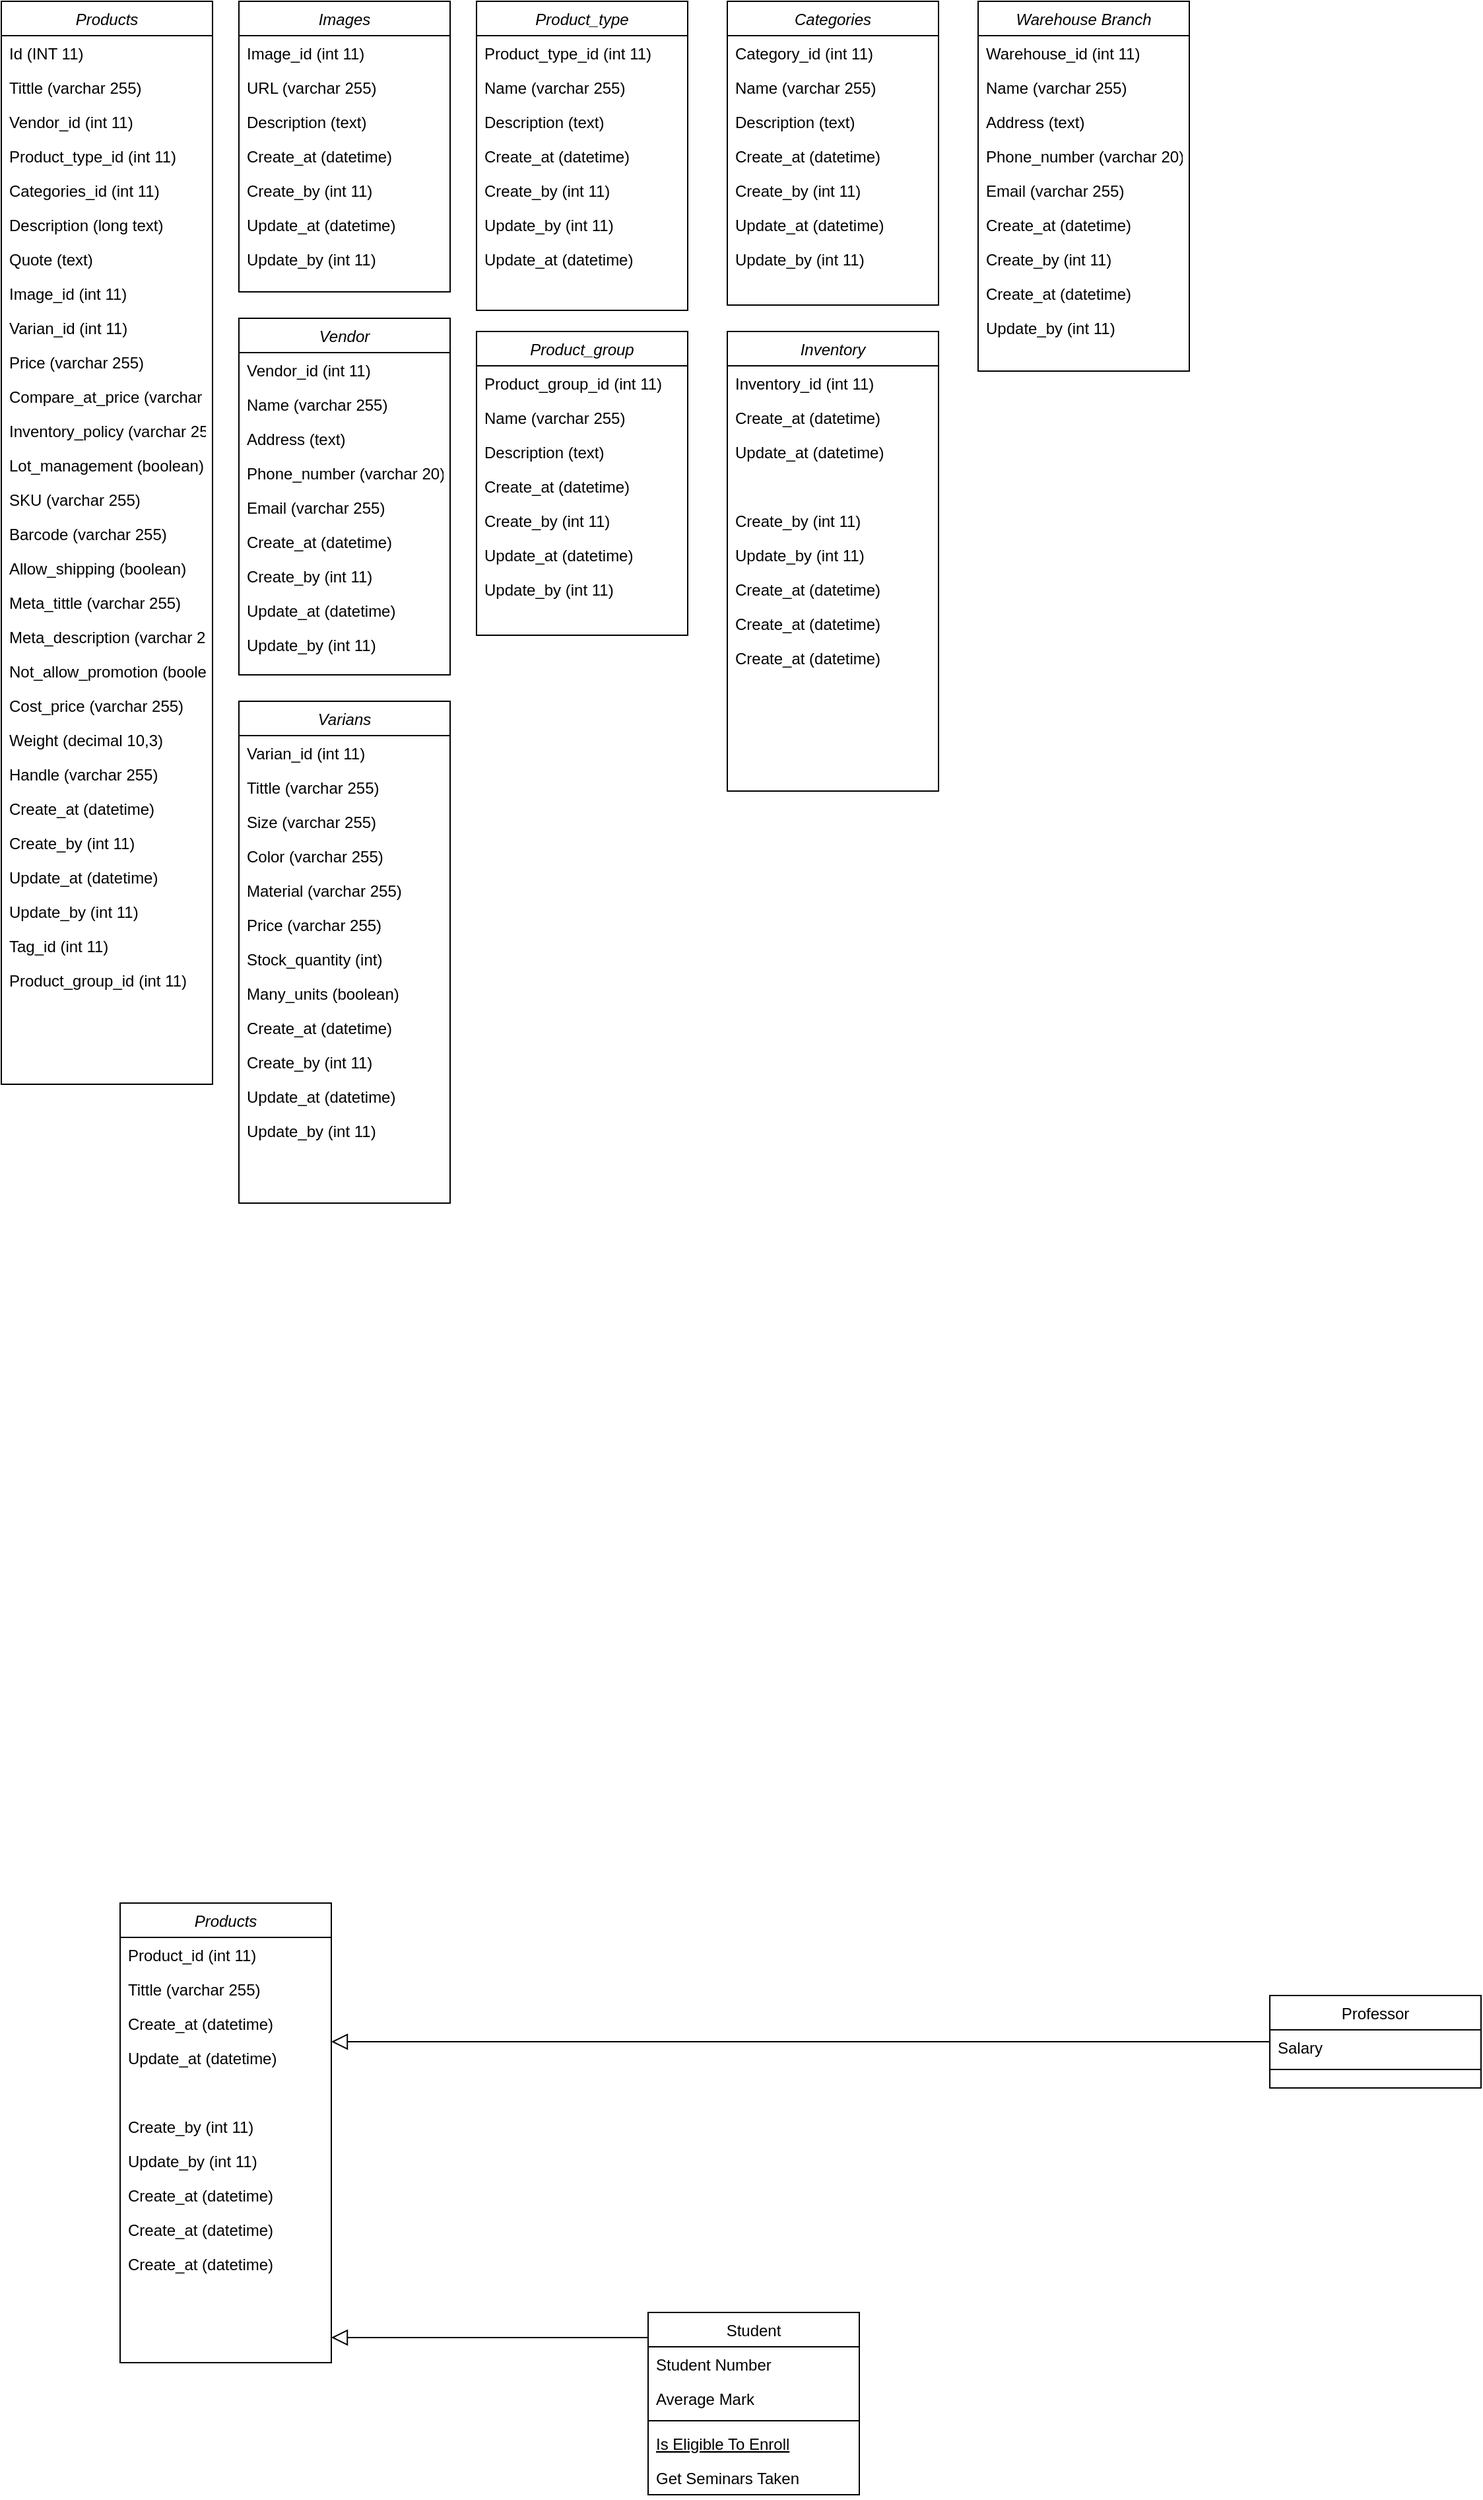 <mxfile version="24.8.3">
  <diagram id="C5RBs43oDa-KdzZeNtuy" name="Page-1">
    <mxGraphModel dx="2137" dy="2111" grid="1" gridSize="10" guides="1" tooltips="1" connect="1" arrows="1" fold="1" page="1" pageScale="1" pageWidth="827" pageHeight="1169" math="0" shadow="0">
      <root>
        <mxCell id="WIyWlLk6GJQsqaUBKTNV-0" />
        <mxCell id="WIyWlLk6GJQsqaUBKTNV-1" parent="WIyWlLk6GJQsqaUBKTNV-0" />
        <mxCell id="zkfFHV4jXpPFQw0GAbJ--0" value="Products" style="swimlane;fontStyle=2;align=center;verticalAlign=top;childLayout=stackLayout;horizontal=1;startSize=26;horizontalStack=0;resizeParent=1;resizeLast=0;collapsible=1;marginBottom=0;rounded=0;shadow=0;strokeWidth=1;" parent="WIyWlLk6GJQsqaUBKTNV-1" vertex="1">
          <mxGeometry x="100" y="800" width="160" height="348" as="geometry">
            <mxRectangle x="230" y="140" width="160" height="26" as="alternateBounds" />
          </mxGeometry>
        </mxCell>
        <mxCell id="zkfFHV4jXpPFQw0GAbJ--1" value="Product_id (int 11)" style="text;align=left;verticalAlign=top;spacingLeft=4;spacingRight=4;overflow=hidden;rotatable=0;points=[[0,0.5],[1,0.5]];portConstraint=eastwest;" parent="zkfFHV4jXpPFQw0GAbJ--0" vertex="1">
          <mxGeometry y="26" width="160" height="26" as="geometry" />
        </mxCell>
        <mxCell id="zkfFHV4jXpPFQw0GAbJ--2" value="Tittle (varchar 255)" style="text;align=left;verticalAlign=top;spacingLeft=4;spacingRight=4;overflow=hidden;rotatable=0;points=[[0,0.5],[1,0.5]];portConstraint=eastwest;rounded=0;shadow=0;html=0;" parent="zkfFHV4jXpPFQw0GAbJ--0" vertex="1">
          <mxGeometry y="52" width="160" height="26" as="geometry" />
        </mxCell>
        <mxCell id="zkfFHV4jXpPFQw0GAbJ--3" value="Create_at (datetime)&#xa;" style="text;align=left;verticalAlign=top;spacingLeft=4;spacingRight=4;overflow=hidden;rotatable=0;points=[[0,0.5],[1,0.5]];portConstraint=eastwest;rounded=0;shadow=0;html=0;" parent="zkfFHV4jXpPFQw0GAbJ--0" vertex="1">
          <mxGeometry y="78" width="160" height="26" as="geometry" />
        </mxCell>
        <mxCell id="e75IoHmZityFOhcCKee3-0" value="Update_at (datetime)&#xa;" style="text;align=left;verticalAlign=top;spacingLeft=4;spacingRight=4;overflow=hidden;rotatable=0;points=[[0,0.5],[1,0.5]];portConstraint=eastwest;rounded=0;shadow=0;html=0;" vertex="1" parent="zkfFHV4jXpPFQw0GAbJ--0">
          <mxGeometry y="104" width="160" height="26" as="geometry" />
        </mxCell>
        <mxCell id="e75IoHmZityFOhcCKee3-7" value="&#xa;" style="text;align=left;verticalAlign=top;spacingLeft=4;spacingRight=4;overflow=hidden;rotatable=0;points=[[0,0.5],[1,0.5]];portConstraint=eastwest;rounded=0;shadow=0;html=0;" vertex="1" parent="zkfFHV4jXpPFQw0GAbJ--0">
          <mxGeometry y="130" width="160" height="26" as="geometry" />
        </mxCell>
        <mxCell id="zkfFHV4jXpPFQw0GAbJ--5" value="Create_by (int 11)" style="text;align=left;verticalAlign=top;spacingLeft=4;spacingRight=4;overflow=hidden;rotatable=0;points=[[0,0.5],[1,0.5]];portConstraint=eastwest;" parent="zkfFHV4jXpPFQw0GAbJ--0" vertex="1">
          <mxGeometry y="156" width="160" height="26" as="geometry" />
        </mxCell>
        <mxCell id="e75IoHmZityFOhcCKee3-2" value="Update_by (int 11)" style="text;align=left;verticalAlign=top;spacingLeft=4;spacingRight=4;overflow=hidden;rotatable=0;points=[[0,0.5],[1,0.5]];portConstraint=eastwest;rounded=0;shadow=0;html=0;" vertex="1" parent="zkfFHV4jXpPFQw0GAbJ--0">
          <mxGeometry y="182" width="160" height="26" as="geometry" />
        </mxCell>
        <mxCell id="e75IoHmZityFOhcCKee3-8" value="Create_at (datetime)&#xa;" style="text;align=left;verticalAlign=top;spacingLeft=4;spacingRight=4;overflow=hidden;rotatable=0;points=[[0,0.5],[1,0.5]];portConstraint=eastwest;rounded=0;shadow=0;html=0;" vertex="1" parent="zkfFHV4jXpPFQw0GAbJ--0">
          <mxGeometry y="208" width="160" height="26" as="geometry" />
        </mxCell>
        <mxCell id="e75IoHmZityFOhcCKee3-9" value="Create_at (datetime)&#xa;" style="text;align=left;verticalAlign=top;spacingLeft=4;spacingRight=4;overflow=hidden;rotatable=0;points=[[0,0.5],[1,0.5]];portConstraint=eastwest;rounded=0;shadow=0;html=0;" vertex="1" parent="zkfFHV4jXpPFQw0GAbJ--0">
          <mxGeometry y="234" width="160" height="26" as="geometry" />
        </mxCell>
        <mxCell id="e75IoHmZityFOhcCKee3-10" value="Create_at (datetime)&#xa;" style="text;align=left;verticalAlign=top;spacingLeft=4;spacingRight=4;overflow=hidden;rotatable=0;points=[[0,0.5],[1,0.5]];portConstraint=eastwest;rounded=0;shadow=0;html=0;" vertex="1" parent="zkfFHV4jXpPFQw0GAbJ--0">
          <mxGeometry y="260" width="160" height="26" as="geometry" />
        </mxCell>
        <mxCell id="zkfFHV4jXpPFQw0GAbJ--6" value="Student" style="swimlane;fontStyle=0;align=center;verticalAlign=top;childLayout=stackLayout;horizontal=1;startSize=26;horizontalStack=0;resizeParent=1;resizeLast=0;collapsible=1;marginBottom=0;rounded=0;shadow=0;strokeWidth=1;" parent="WIyWlLk6GJQsqaUBKTNV-1" vertex="1">
          <mxGeometry x="500" y="1110" width="160" height="138" as="geometry">
            <mxRectangle x="130" y="380" width="160" height="26" as="alternateBounds" />
          </mxGeometry>
        </mxCell>
        <mxCell id="zkfFHV4jXpPFQw0GAbJ--7" value="Student Number" style="text;align=left;verticalAlign=top;spacingLeft=4;spacingRight=4;overflow=hidden;rotatable=0;points=[[0,0.5],[1,0.5]];portConstraint=eastwest;" parent="zkfFHV4jXpPFQw0GAbJ--6" vertex="1">
          <mxGeometry y="26" width="160" height="26" as="geometry" />
        </mxCell>
        <mxCell id="zkfFHV4jXpPFQw0GAbJ--8" value="Average Mark" style="text;align=left;verticalAlign=top;spacingLeft=4;spacingRight=4;overflow=hidden;rotatable=0;points=[[0,0.5],[1,0.5]];portConstraint=eastwest;rounded=0;shadow=0;html=0;" parent="zkfFHV4jXpPFQw0GAbJ--6" vertex="1">
          <mxGeometry y="52" width="160" height="26" as="geometry" />
        </mxCell>
        <mxCell id="zkfFHV4jXpPFQw0GAbJ--9" value="" style="line;html=1;strokeWidth=1;align=left;verticalAlign=middle;spacingTop=-1;spacingLeft=3;spacingRight=3;rotatable=0;labelPosition=right;points=[];portConstraint=eastwest;" parent="zkfFHV4jXpPFQw0GAbJ--6" vertex="1">
          <mxGeometry y="78" width="160" height="8" as="geometry" />
        </mxCell>
        <mxCell id="zkfFHV4jXpPFQw0GAbJ--10" value="Is Eligible To Enroll" style="text;align=left;verticalAlign=top;spacingLeft=4;spacingRight=4;overflow=hidden;rotatable=0;points=[[0,0.5],[1,0.5]];portConstraint=eastwest;fontStyle=4" parent="zkfFHV4jXpPFQw0GAbJ--6" vertex="1">
          <mxGeometry y="86" width="160" height="26" as="geometry" />
        </mxCell>
        <mxCell id="zkfFHV4jXpPFQw0GAbJ--11" value="Get Seminars Taken" style="text;align=left;verticalAlign=top;spacingLeft=4;spacingRight=4;overflow=hidden;rotatable=0;points=[[0,0.5],[1,0.5]];portConstraint=eastwest;" parent="zkfFHV4jXpPFQw0GAbJ--6" vertex="1">
          <mxGeometry y="112" width="160" height="26" as="geometry" />
        </mxCell>
        <mxCell id="zkfFHV4jXpPFQw0GAbJ--12" value="" style="endArrow=block;endSize=10;endFill=0;shadow=0;strokeWidth=1;rounded=0;curved=0;edgeStyle=elbowEdgeStyle;elbow=vertical;" parent="WIyWlLk6GJQsqaUBKTNV-1" source="zkfFHV4jXpPFQw0GAbJ--6" target="zkfFHV4jXpPFQw0GAbJ--0" edge="1">
          <mxGeometry width="160" relative="1" as="geometry">
            <mxPoint x="90" y="703" as="sourcePoint" />
            <mxPoint x="90" y="703" as="targetPoint" />
          </mxGeometry>
        </mxCell>
        <mxCell id="zkfFHV4jXpPFQw0GAbJ--13" value="Professor" style="swimlane;fontStyle=0;align=center;verticalAlign=top;childLayout=stackLayout;horizontal=1;startSize=26;horizontalStack=0;resizeParent=1;resizeLast=0;collapsible=1;marginBottom=0;rounded=0;shadow=0;strokeWidth=1;" parent="WIyWlLk6GJQsqaUBKTNV-1" vertex="1">
          <mxGeometry x="971" y="870" width="160" height="70" as="geometry">
            <mxRectangle x="340" y="380" width="170" height="26" as="alternateBounds" />
          </mxGeometry>
        </mxCell>
        <mxCell id="zkfFHV4jXpPFQw0GAbJ--14" value="Salary" style="text;align=left;verticalAlign=top;spacingLeft=4;spacingRight=4;overflow=hidden;rotatable=0;points=[[0,0.5],[1,0.5]];portConstraint=eastwest;" parent="zkfFHV4jXpPFQw0GAbJ--13" vertex="1">
          <mxGeometry y="26" width="160" height="26" as="geometry" />
        </mxCell>
        <mxCell id="zkfFHV4jXpPFQw0GAbJ--15" value="" style="line;html=1;strokeWidth=1;align=left;verticalAlign=middle;spacingTop=-1;spacingLeft=3;spacingRight=3;rotatable=0;labelPosition=right;points=[];portConstraint=eastwest;" parent="zkfFHV4jXpPFQw0GAbJ--13" vertex="1">
          <mxGeometry y="52" width="160" height="8" as="geometry" />
        </mxCell>
        <mxCell id="zkfFHV4jXpPFQw0GAbJ--16" value="" style="endArrow=block;endSize=10;endFill=0;shadow=0;strokeWidth=1;rounded=0;curved=0;edgeStyle=elbowEdgeStyle;elbow=vertical;" parent="WIyWlLk6GJQsqaUBKTNV-1" source="zkfFHV4jXpPFQw0GAbJ--13" target="zkfFHV4jXpPFQw0GAbJ--0" edge="1">
          <mxGeometry width="160" relative="1" as="geometry">
            <mxPoint x="100" y="873" as="sourcePoint" />
            <mxPoint x="200" y="771" as="targetPoint" />
          </mxGeometry>
        </mxCell>
        <mxCell id="e75IoHmZityFOhcCKee3-11" value="Vendor" style="swimlane;fontStyle=2;align=center;verticalAlign=top;childLayout=stackLayout;horizontal=1;startSize=26;horizontalStack=0;resizeParent=1;resizeLast=0;collapsible=1;marginBottom=0;rounded=0;shadow=0;strokeWidth=1;" vertex="1" parent="WIyWlLk6GJQsqaUBKTNV-1">
          <mxGeometry x="190" y="-400" width="160" height="270" as="geometry">
            <mxRectangle x="230" y="140" width="160" height="26" as="alternateBounds" />
          </mxGeometry>
        </mxCell>
        <mxCell id="e75IoHmZityFOhcCKee3-12" value="Vendor_id (int 11)" style="text;align=left;verticalAlign=top;spacingLeft=4;spacingRight=4;overflow=hidden;rotatable=0;points=[[0,0.5],[1,0.5]];portConstraint=eastwest;" vertex="1" parent="e75IoHmZityFOhcCKee3-11">
          <mxGeometry y="26" width="160" height="26" as="geometry" />
        </mxCell>
        <mxCell id="e75IoHmZityFOhcCKee3-13" value="Name (varchar 255)" style="text;align=left;verticalAlign=top;spacingLeft=4;spacingRight=4;overflow=hidden;rotatable=0;points=[[0,0.5],[1,0.5]];portConstraint=eastwest;rounded=0;shadow=0;html=0;" vertex="1" parent="e75IoHmZityFOhcCKee3-11">
          <mxGeometry y="52" width="160" height="26" as="geometry" />
        </mxCell>
        <mxCell id="e75IoHmZityFOhcCKee3-14" value="Address (text)" style="text;align=left;verticalAlign=top;spacingLeft=4;spacingRight=4;overflow=hidden;rotatable=0;points=[[0,0.5],[1,0.5]];portConstraint=eastwest;rounded=0;shadow=0;html=0;" vertex="1" parent="e75IoHmZityFOhcCKee3-11">
          <mxGeometry y="78" width="160" height="26" as="geometry" />
        </mxCell>
        <mxCell id="e75IoHmZityFOhcCKee3-15" value="Phone_number (varchar 20)&#xa;" style="text;align=left;verticalAlign=top;spacingLeft=4;spacingRight=4;overflow=hidden;rotatable=0;points=[[0,0.5],[1,0.5]];portConstraint=eastwest;rounded=0;shadow=0;html=0;" vertex="1" parent="e75IoHmZityFOhcCKee3-11">
          <mxGeometry y="104" width="160" height="26" as="geometry" />
        </mxCell>
        <mxCell id="e75IoHmZityFOhcCKee3-16" value="Email (varchar 255)" style="text;align=left;verticalAlign=top;spacingLeft=4;spacingRight=4;overflow=hidden;rotatable=0;points=[[0,0.5],[1,0.5]];portConstraint=eastwest;rounded=0;shadow=0;html=0;" vertex="1" parent="e75IoHmZityFOhcCKee3-11">
          <mxGeometry y="130" width="160" height="26" as="geometry" />
        </mxCell>
        <mxCell id="e75IoHmZityFOhcCKee3-19" value="Create_at (datetime)&#xa;" style="text;align=left;verticalAlign=top;spacingLeft=4;spacingRight=4;overflow=hidden;rotatable=0;points=[[0,0.5],[1,0.5]];portConstraint=eastwest;rounded=0;shadow=0;html=0;" vertex="1" parent="e75IoHmZityFOhcCKee3-11">
          <mxGeometry y="156" width="160" height="26" as="geometry" />
        </mxCell>
        <mxCell id="e75IoHmZityFOhcCKee3-17" value="Create_by (int 11)" style="text;align=left;verticalAlign=top;spacingLeft=4;spacingRight=4;overflow=hidden;rotatable=0;points=[[0,0.5],[1,0.5]];portConstraint=eastwest;" vertex="1" parent="e75IoHmZityFOhcCKee3-11">
          <mxGeometry y="182" width="160" height="26" as="geometry" />
        </mxCell>
        <mxCell id="e75IoHmZityFOhcCKee3-20" value="Update_at (datetime)&#xa;" style="text;align=left;verticalAlign=top;spacingLeft=4;spacingRight=4;overflow=hidden;rotatable=0;points=[[0,0.5],[1,0.5]];portConstraint=eastwest;rounded=0;shadow=0;html=0;" vertex="1" parent="e75IoHmZityFOhcCKee3-11">
          <mxGeometry y="208" width="160" height="26" as="geometry" />
        </mxCell>
        <mxCell id="e75IoHmZityFOhcCKee3-121" value="Update_by (int 11)" style="text;align=left;verticalAlign=top;spacingLeft=4;spacingRight=4;overflow=hidden;rotatable=0;points=[[0,0.5],[1,0.5]];portConstraint=eastwest;rounded=0;shadow=0;html=0;" vertex="1" parent="e75IoHmZityFOhcCKee3-11">
          <mxGeometry y="234" width="160" height="26" as="geometry" />
        </mxCell>
        <mxCell id="e75IoHmZityFOhcCKee3-22" value="Product_type" style="swimlane;fontStyle=2;align=center;verticalAlign=top;childLayout=stackLayout;horizontal=1;startSize=26;horizontalStack=0;resizeParent=1;resizeLast=0;collapsible=1;marginBottom=0;rounded=0;shadow=0;strokeWidth=1;" vertex="1" parent="WIyWlLk6GJQsqaUBKTNV-1">
          <mxGeometry x="370" y="-640" width="160" height="234" as="geometry">
            <mxRectangle x="230" y="140" width="160" height="26" as="alternateBounds" />
          </mxGeometry>
        </mxCell>
        <mxCell id="e75IoHmZityFOhcCKee3-23" value="Product_type_id (int 11)" style="text;align=left;verticalAlign=top;spacingLeft=4;spacingRight=4;overflow=hidden;rotatable=0;points=[[0,0.5],[1,0.5]];portConstraint=eastwest;" vertex="1" parent="e75IoHmZityFOhcCKee3-22">
          <mxGeometry y="26" width="160" height="26" as="geometry" />
        </mxCell>
        <mxCell id="e75IoHmZityFOhcCKee3-24" value="Name (varchar 255)" style="text;align=left;verticalAlign=top;spacingLeft=4;spacingRight=4;overflow=hidden;rotatable=0;points=[[0,0.5],[1,0.5]];portConstraint=eastwest;rounded=0;shadow=0;html=0;" vertex="1" parent="e75IoHmZityFOhcCKee3-22">
          <mxGeometry y="52" width="160" height="26" as="geometry" />
        </mxCell>
        <mxCell id="e75IoHmZityFOhcCKee3-25" value="Description (text)&#xa;" style="text;align=left;verticalAlign=top;spacingLeft=4;spacingRight=4;overflow=hidden;rotatable=0;points=[[0,0.5],[1,0.5]];portConstraint=eastwest;rounded=0;shadow=0;html=0;" vertex="1" parent="e75IoHmZityFOhcCKee3-22">
          <mxGeometry y="78" width="160" height="26" as="geometry" />
        </mxCell>
        <mxCell id="e75IoHmZityFOhcCKee3-122" value="Create_at (datetime)&#xa;" style="text;align=left;verticalAlign=top;spacingLeft=4;spacingRight=4;overflow=hidden;rotatable=0;points=[[0,0.5],[1,0.5]];portConstraint=eastwest;rounded=0;shadow=0;html=0;" vertex="1" parent="e75IoHmZityFOhcCKee3-22">
          <mxGeometry y="104" width="160" height="26" as="geometry" />
        </mxCell>
        <mxCell id="e75IoHmZityFOhcCKee3-123" value="Create_by (int 11)" style="text;align=left;verticalAlign=top;spacingLeft=4;spacingRight=4;overflow=hidden;rotatable=0;points=[[0,0.5],[1,0.5]];portConstraint=eastwest;" vertex="1" parent="e75IoHmZityFOhcCKee3-22">
          <mxGeometry y="130" width="160" height="26" as="geometry" />
        </mxCell>
        <mxCell id="e75IoHmZityFOhcCKee3-125" value="Update_by (int 11)" style="text;align=left;verticalAlign=top;spacingLeft=4;spacingRight=4;overflow=hidden;rotatable=0;points=[[0,0.5],[1,0.5]];portConstraint=eastwest;rounded=0;shadow=0;html=0;" vertex="1" parent="e75IoHmZityFOhcCKee3-22">
          <mxGeometry y="156" width="160" height="26" as="geometry" />
        </mxCell>
        <mxCell id="e75IoHmZityFOhcCKee3-124" value="Update_at (datetime)&#xa;" style="text;align=left;verticalAlign=top;spacingLeft=4;spacingRight=4;overflow=hidden;rotatable=0;points=[[0,0.5],[1,0.5]];portConstraint=eastwest;rounded=0;shadow=0;html=0;" vertex="1" parent="e75IoHmZityFOhcCKee3-22">
          <mxGeometry y="182" width="160" height="26" as="geometry" />
        </mxCell>
        <mxCell id="e75IoHmZityFOhcCKee3-27" value="&#xa;" style="text;align=left;verticalAlign=top;spacingLeft=4;spacingRight=4;overflow=hidden;rotatable=0;points=[[0,0.5],[1,0.5]];portConstraint=eastwest;rounded=0;shadow=0;html=0;" vertex="1" parent="e75IoHmZityFOhcCKee3-22">
          <mxGeometry y="208" width="160" height="26" as="geometry" />
        </mxCell>
        <mxCell id="e75IoHmZityFOhcCKee3-33" value="Categories" style="swimlane;fontStyle=2;align=center;verticalAlign=top;childLayout=stackLayout;horizontal=1;startSize=26;horizontalStack=0;resizeParent=1;resizeLast=0;collapsible=1;marginBottom=0;rounded=0;shadow=0;strokeWidth=1;" vertex="1" parent="WIyWlLk6GJQsqaUBKTNV-1">
          <mxGeometry x="560" y="-640" width="160" height="230" as="geometry">
            <mxRectangle x="230" y="140" width="160" height="26" as="alternateBounds" />
          </mxGeometry>
        </mxCell>
        <mxCell id="e75IoHmZityFOhcCKee3-34" value="Category_id (int 11)" style="text;align=left;verticalAlign=top;spacingLeft=4;spacingRight=4;overflow=hidden;rotatable=0;points=[[0,0.5],[1,0.5]];portConstraint=eastwest;" vertex="1" parent="e75IoHmZityFOhcCKee3-33">
          <mxGeometry y="26" width="160" height="26" as="geometry" />
        </mxCell>
        <mxCell id="e75IoHmZityFOhcCKee3-35" value="Name (varchar 255)" style="text;align=left;verticalAlign=top;spacingLeft=4;spacingRight=4;overflow=hidden;rotatable=0;points=[[0,0.5],[1,0.5]];portConstraint=eastwest;rounded=0;shadow=0;html=0;" vertex="1" parent="e75IoHmZityFOhcCKee3-33">
          <mxGeometry y="52" width="160" height="26" as="geometry" />
        </mxCell>
        <mxCell id="e75IoHmZityFOhcCKee3-36" value="Description (text)" style="text;align=left;verticalAlign=top;spacingLeft=4;spacingRight=4;overflow=hidden;rotatable=0;points=[[0,0.5],[1,0.5]];portConstraint=eastwest;rounded=0;shadow=0;html=0;" vertex="1" parent="e75IoHmZityFOhcCKee3-33">
          <mxGeometry y="78" width="160" height="26" as="geometry" />
        </mxCell>
        <mxCell id="e75IoHmZityFOhcCKee3-126" value="Create_at (datetime)&#xa;" style="text;align=left;verticalAlign=top;spacingLeft=4;spacingRight=4;overflow=hidden;rotatable=0;points=[[0,0.5],[1,0.5]];portConstraint=eastwest;rounded=0;shadow=0;html=0;" vertex="1" parent="e75IoHmZityFOhcCKee3-33">
          <mxGeometry y="104" width="160" height="26" as="geometry" />
        </mxCell>
        <mxCell id="e75IoHmZityFOhcCKee3-127" value="Create_by (int 11)" style="text;align=left;verticalAlign=top;spacingLeft=4;spacingRight=4;overflow=hidden;rotatable=0;points=[[0,0.5],[1,0.5]];portConstraint=eastwest;" vertex="1" parent="e75IoHmZityFOhcCKee3-33">
          <mxGeometry y="130" width="160" height="26" as="geometry" />
        </mxCell>
        <mxCell id="e75IoHmZityFOhcCKee3-129" value="Update_at (datetime)&#xa;" style="text;align=left;verticalAlign=top;spacingLeft=4;spacingRight=4;overflow=hidden;rotatable=0;points=[[0,0.5],[1,0.5]];portConstraint=eastwest;rounded=0;shadow=0;html=0;" vertex="1" parent="e75IoHmZityFOhcCKee3-33">
          <mxGeometry y="156" width="160" height="26" as="geometry" />
        </mxCell>
        <mxCell id="e75IoHmZityFOhcCKee3-128" value="Update_by (int 11)" style="text;align=left;verticalAlign=top;spacingLeft=4;spacingRight=4;overflow=hidden;rotatable=0;points=[[0,0.5],[1,0.5]];portConstraint=eastwest;rounded=0;shadow=0;html=0;" vertex="1" parent="e75IoHmZityFOhcCKee3-33">
          <mxGeometry y="182" width="160" height="26" as="geometry" />
        </mxCell>
        <mxCell id="e75IoHmZityFOhcCKee3-45" value="Inventory" style="swimlane;fontStyle=2;align=center;verticalAlign=top;childLayout=stackLayout;horizontal=1;startSize=26;horizontalStack=0;resizeParent=1;resizeLast=0;collapsible=1;marginBottom=0;rounded=0;shadow=0;strokeWidth=1;" vertex="1" parent="WIyWlLk6GJQsqaUBKTNV-1">
          <mxGeometry x="560" y="-390" width="160" height="348" as="geometry">
            <mxRectangle x="230" y="140" width="160" height="26" as="alternateBounds" />
          </mxGeometry>
        </mxCell>
        <mxCell id="e75IoHmZityFOhcCKee3-46" value="Inventory_id (int 11)" style="text;align=left;verticalAlign=top;spacingLeft=4;spacingRight=4;overflow=hidden;rotatable=0;points=[[0,0.5],[1,0.5]];portConstraint=eastwest;" vertex="1" parent="e75IoHmZityFOhcCKee3-45">
          <mxGeometry y="26" width="160" height="26" as="geometry" />
        </mxCell>
        <mxCell id="e75IoHmZityFOhcCKee3-48" value="Create_at (datetime)&#xa;" style="text;align=left;verticalAlign=top;spacingLeft=4;spacingRight=4;overflow=hidden;rotatable=0;points=[[0,0.5],[1,0.5]];portConstraint=eastwest;rounded=0;shadow=0;html=0;" vertex="1" parent="e75IoHmZityFOhcCKee3-45">
          <mxGeometry y="52" width="160" height="26" as="geometry" />
        </mxCell>
        <mxCell id="e75IoHmZityFOhcCKee3-49" value="Update_at (datetime)&#xa;" style="text;align=left;verticalAlign=top;spacingLeft=4;spacingRight=4;overflow=hidden;rotatable=0;points=[[0,0.5],[1,0.5]];portConstraint=eastwest;rounded=0;shadow=0;html=0;" vertex="1" parent="e75IoHmZityFOhcCKee3-45">
          <mxGeometry y="78" width="160" height="26" as="geometry" />
        </mxCell>
        <mxCell id="e75IoHmZityFOhcCKee3-50" value="&#xa;" style="text;align=left;verticalAlign=top;spacingLeft=4;spacingRight=4;overflow=hidden;rotatable=0;points=[[0,0.5],[1,0.5]];portConstraint=eastwest;rounded=0;shadow=0;html=0;" vertex="1" parent="e75IoHmZityFOhcCKee3-45">
          <mxGeometry y="104" width="160" height="26" as="geometry" />
        </mxCell>
        <mxCell id="e75IoHmZityFOhcCKee3-51" value="Create_by (int 11)" style="text;align=left;verticalAlign=top;spacingLeft=4;spacingRight=4;overflow=hidden;rotatable=0;points=[[0,0.5],[1,0.5]];portConstraint=eastwest;" vertex="1" parent="e75IoHmZityFOhcCKee3-45">
          <mxGeometry y="130" width="160" height="26" as="geometry" />
        </mxCell>
        <mxCell id="e75IoHmZityFOhcCKee3-52" value="Update_by (int 11)" style="text;align=left;verticalAlign=top;spacingLeft=4;spacingRight=4;overflow=hidden;rotatable=0;points=[[0,0.5],[1,0.5]];portConstraint=eastwest;rounded=0;shadow=0;html=0;" vertex="1" parent="e75IoHmZityFOhcCKee3-45">
          <mxGeometry y="156" width="160" height="26" as="geometry" />
        </mxCell>
        <mxCell id="e75IoHmZityFOhcCKee3-53" value="Create_at (datetime)&#xa;" style="text;align=left;verticalAlign=top;spacingLeft=4;spacingRight=4;overflow=hidden;rotatable=0;points=[[0,0.5],[1,0.5]];portConstraint=eastwest;rounded=0;shadow=0;html=0;" vertex="1" parent="e75IoHmZityFOhcCKee3-45">
          <mxGeometry y="182" width="160" height="26" as="geometry" />
        </mxCell>
        <mxCell id="e75IoHmZityFOhcCKee3-54" value="Create_at (datetime)&#xa;" style="text;align=left;verticalAlign=top;spacingLeft=4;spacingRight=4;overflow=hidden;rotatable=0;points=[[0,0.5],[1,0.5]];portConstraint=eastwest;rounded=0;shadow=0;html=0;" vertex="1" parent="e75IoHmZityFOhcCKee3-45">
          <mxGeometry y="208" width="160" height="26" as="geometry" />
        </mxCell>
        <mxCell id="e75IoHmZityFOhcCKee3-55" value="Create_at (datetime)&#xa;" style="text;align=left;verticalAlign=top;spacingLeft=4;spacingRight=4;overflow=hidden;rotatable=0;points=[[0,0.5],[1,0.5]];portConstraint=eastwest;rounded=0;shadow=0;html=0;" vertex="1" parent="e75IoHmZityFOhcCKee3-45">
          <mxGeometry y="234" width="160" height="26" as="geometry" />
        </mxCell>
        <mxCell id="e75IoHmZityFOhcCKee3-56" value="Products" style="swimlane;fontStyle=2;align=center;verticalAlign=top;childLayout=stackLayout;horizontal=1;startSize=26;horizontalStack=0;resizeParent=1;resizeLast=0;collapsible=1;marginBottom=0;rounded=0;shadow=0;strokeWidth=1;" vertex="1" parent="WIyWlLk6GJQsqaUBKTNV-1">
          <mxGeometry x="10" y="-640" width="160" height="820" as="geometry">
            <mxRectangle x="230" y="140" width="160" height="26" as="alternateBounds" />
          </mxGeometry>
        </mxCell>
        <mxCell id="e75IoHmZityFOhcCKee3-57" value="Id (INT 11)" style="text;align=left;verticalAlign=top;spacingLeft=4;spacingRight=4;overflow=hidden;rotatable=0;points=[[0,0.5],[1,0.5]];portConstraint=eastwest;" vertex="1" parent="e75IoHmZityFOhcCKee3-56">
          <mxGeometry y="26" width="160" height="26" as="geometry" />
        </mxCell>
        <mxCell id="e75IoHmZityFOhcCKee3-58" value="Tittle (varchar 255)" style="text;align=left;verticalAlign=top;spacingLeft=4;spacingRight=4;overflow=hidden;rotatable=0;points=[[0,0.5],[1,0.5]];portConstraint=eastwest;rounded=0;shadow=0;html=0;" vertex="1" parent="e75IoHmZityFOhcCKee3-56">
          <mxGeometry y="52" width="160" height="26" as="geometry" />
        </mxCell>
        <mxCell id="e75IoHmZityFOhcCKee3-63" value="Vendor_id (int 11)" style="text;align=left;verticalAlign=top;spacingLeft=4;spacingRight=4;overflow=hidden;rotatable=0;points=[[0,0.5],[1,0.5]];portConstraint=eastwest;rounded=0;shadow=0;html=0;" vertex="1" parent="e75IoHmZityFOhcCKee3-56">
          <mxGeometry y="78" width="160" height="26" as="geometry" />
        </mxCell>
        <mxCell id="e75IoHmZityFOhcCKee3-64" value="Product_type_id (int 11)&#xa;" style="text;align=left;verticalAlign=top;spacingLeft=4;spacingRight=4;overflow=hidden;rotatable=0;points=[[0,0.5],[1,0.5]];portConstraint=eastwest;rounded=0;shadow=0;html=0;" vertex="1" parent="e75IoHmZityFOhcCKee3-56">
          <mxGeometry y="104" width="160" height="26" as="geometry" />
        </mxCell>
        <mxCell id="e75IoHmZityFOhcCKee3-65" value="Categories_id (int 11)&#xa;" style="text;align=left;verticalAlign=top;spacingLeft=4;spacingRight=4;overflow=hidden;rotatable=0;points=[[0,0.5],[1,0.5]];portConstraint=eastwest;rounded=0;shadow=0;html=0;" vertex="1" parent="e75IoHmZityFOhcCKee3-56">
          <mxGeometry y="130" width="160" height="26" as="geometry" />
        </mxCell>
        <mxCell id="e75IoHmZityFOhcCKee3-61" value="Description (long text)" style="text;align=left;verticalAlign=top;spacingLeft=4;spacingRight=4;overflow=hidden;rotatable=0;points=[[0,0.5],[1,0.5]];portConstraint=eastwest;rounded=0;shadow=0;html=0;" vertex="1" parent="e75IoHmZityFOhcCKee3-56">
          <mxGeometry y="156" width="160" height="26" as="geometry" />
        </mxCell>
        <mxCell id="e75IoHmZityFOhcCKee3-62" value="Quote (text) " style="text;align=left;verticalAlign=top;spacingLeft=4;spacingRight=4;overflow=hidden;rotatable=0;points=[[0,0.5],[1,0.5]];portConstraint=eastwest;" vertex="1" parent="e75IoHmZityFOhcCKee3-56">
          <mxGeometry y="182" width="160" height="26" as="geometry" />
        </mxCell>
        <mxCell id="e75IoHmZityFOhcCKee3-66" value="Image_id (int 11)&#xa;" style="text;align=left;verticalAlign=top;spacingLeft=4;spacingRight=4;overflow=hidden;rotatable=0;points=[[0,0.5],[1,0.5]];portConstraint=eastwest;rounded=0;shadow=0;html=0;" vertex="1" parent="e75IoHmZityFOhcCKee3-56">
          <mxGeometry y="208" width="160" height="26" as="geometry" />
        </mxCell>
        <mxCell id="e75IoHmZityFOhcCKee3-59" value="Varian_id (int 11)&#xa;" style="text;align=left;verticalAlign=top;spacingLeft=4;spacingRight=4;overflow=hidden;rotatable=0;points=[[0,0.5],[1,0.5]];portConstraint=eastwest;rounded=0;shadow=0;html=0;" vertex="1" parent="e75IoHmZityFOhcCKee3-56">
          <mxGeometry y="234" width="160" height="26" as="geometry" />
        </mxCell>
        <mxCell id="e75IoHmZityFOhcCKee3-60" value="Price (varchar 255)&#xa;" style="text;align=left;verticalAlign=top;spacingLeft=4;spacingRight=4;overflow=hidden;rotatable=0;points=[[0,0.5],[1,0.5]];portConstraint=eastwest;rounded=0;shadow=0;html=0;" vertex="1" parent="e75IoHmZityFOhcCKee3-56">
          <mxGeometry y="260" width="160" height="26" as="geometry" />
        </mxCell>
        <mxCell id="e75IoHmZityFOhcCKee3-79" value="Compare_at_price (varchar 255)" style="text;align=left;verticalAlign=top;spacingLeft=4;spacingRight=4;overflow=hidden;rotatable=0;points=[[0,0.5],[1,0.5]];portConstraint=eastwest;rounded=0;shadow=0;html=0;" vertex="1" parent="e75IoHmZityFOhcCKee3-56">
          <mxGeometry y="286" width="160" height="26" as="geometry" />
        </mxCell>
        <mxCell id="e75IoHmZityFOhcCKee3-78" value="Inventory_policy (varchar 255)" style="text;align=left;verticalAlign=top;spacingLeft=4;spacingRight=4;overflow=hidden;rotatable=0;points=[[0,0.5],[1,0.5]];portConstraint=eastwest;rounded=0;shadow=0;html=0;" vertex="1" parent="e75IoHmZityFOhcCKee3-56">
          <mxGeometry y="312" width="160" height="26" as="geometry" />
        </mxCell>
        <mxCell id="e75IoHmZityFOhcCKee3-80" value="Lot_management (boolean)&#xa;" style="text;align=left;verticalAlign=top;spacingLeft=4;spacingRight=4;overflow=hidden;rotatable=0;points=[[0,0.5],[1,0.5]];portConstraint=eastwest;rounded=0;shadow=0;html=0;" vertex="1" parent="e75IoHmZityFOhcCKee3-56">
          <mxGeometry y="338" width="160" height="26" as="geometry" />
        </mxCell>
        <mxCell id="e75IoHmZityFOhcCKee3-81" value="SKU (varchar 255)" style="text;align=left;verticalAlign=top;spacingLeft=4;spacingRight=4;overflow=hidden;rotatable=0;points=[[0,0.5],[1,0.5]];portConstraint=eastwest;rounded=0;shadow=0;html=0;" vertex="1" parent="e75IoHmZityFOhcCKee3-56">
          <mxGeometry y="364" width="160" height="26" as="geometry" />
        </mxCell>
        <mxCell id="e75IoHmZityFOhcCKee3-87" value="Barcode (varchar 255)" style="text;align=left;verticalAlign=top;spacingLeft=4;spacingRight=4;overflow=hidden;rotatable=0;points=[[0,0.5],[1,0.5]];portConstraint=eastwest;rounded=0;shadow=0;html=0;" vertex="1" parent="e75IoHmZityFOhcCKee3-56">
          <mxGeometry y="390" width="160" height="26" as="geometry" />
        </mxCell>
        <mxCell id="e75IoHmZityFOhcCKee3-86" value="Allow_shipping (boolean) &#xa;" style="text;align=left;verticalAlign=top;spacingLeft=4;spacingRight=4;overflow=hidden;rotatable=0;points=[[0,0.5],[1,0.5]];portConstraint=eastwest;rounded=0;shadow=0;html=0;" vertex="1" parent="e75IoHmZityFOhcCKee3-56">
          <mxGeometry y="416" width="160" height="26" as="geometry" />
        </mxCell>
        <mxCell id="e75IoHmZityFOhcCKee3-85" value="Meta_tittle (varchar 255)&#xa;" style="text;align=left;verticalAlign=top;spacingLeft=4;spacingRight=4;overflow=hidden;rotatable=0;points=[[0,0.5],[1,0.5]];portConstraint=eastwest;rounded=0;shadow=0;html=0;" vertex="1" parent="e75IoHmZityFOhcCKee3-56">
          <mxGeometry y="442" width="160" height="26" as="geometry" />
        </mxCell>
        <mxCell id="e75IoHmZityFOhcCKee3-83" value="Meta_description (varchar 255)" style="text;align=left;verticalAlign=top;spacingLeft=4;spacingRight=4;overflow=hidden;rotatable=0;points=[[0,0.5],[1,0.5]];portConstraint=eastwest;rounded=0;shadow=0;html=0;" vertex="1" parent="e75IoHmZityFOhcCKee3-56">
          <mxGeometry y="468" width="160" height="26" as="geometry" />
        </mxCell>
        <mxCell id="e75IoHmZityFOhcCKee3-82" value="Not_allow_promotion (boolean)" style="text;align=left;verticalAlign=top;spacingLeft=4;spacingRight=4;overflow=hidden;rotatable=0;points=[[0,0.5],[1,0.5]];portConstraint=eastwest;rounded=0;shadow=0;html=0;" vertex="1" parent="e75IoHmZityFOhcCKee3-56">
          <mxGeometry y="494" width="160" height="26" as="geometry" />
        </mxCell>
        <mxCell id="e75IoHmZityFOhcCKee3-84" value="Cost_price (varchar 255)&#xa;&#xa;" style="text;align=left;verticalAlign=top;spacingLeft=4;spacingRight=4;overflow=hidden;rotatable=0;points=[[0,0.5],[1,0.5]];portConstraint=eastwest;rounded=0;shadow=0;html=0;" vertex="1" parent="e75IoHmZityFOhcCKee3-56">
          <mxGeometry y="520" width="160" height="26" as="geometry" />
        </mxCell>
        <mxCell id="e75IoHmZityFOhcCKee3-145" value="Weight (decimal 10,3)&#xa;" style="text;align=left;verticalAlign=top;spacingLeft=4;spacingRight=4;overflow=hidden;rotatable=0;points=[[0,0.5],[1,0.5]];portConstraint=eastwest;rounded=0;shadow=0;html=0;" vertex="1" parent="e75IoHmZityFOhcCKee3-56">
          <mxGeometry y="546" width="160" height="26" as="geometry" />
        </mxCell>
        <mxCell id="e75IoHmZityFOhcCKee3-112" value="Handle (varchar 255)&#xa;" style="text;align=left;verticalAlign=top;spacingLeft=4;spacingRight=4;overflow=hidden;rotatable=0;points=[[0,0.5],[1,0.5]];portConstraint=eastwest;rounded=0;shadow=0;html=0;" vertex="1" parent="e75IoHmZityFOhcCKee3-56">
          <mxGeometry y="572" width="160" height="26" as="geometry" />
        </mxCell>
        <mxCell id="e75IoHmZityFOhcCKee3-111" value="Create_at (datetime)" style="text;align=left;verticalAlign=top;spacingLeft=4;spacingRight=4;overflow=hidden;rotatable=0;points=[[0,0.5],[1,0.5]];portConstraint=eastwest;rounded=0;shadow=0;html=0;" vertex="1" parent="e75IoHmZityFOhcCKee3-56">
          <mxGeometry y="598" width="160" height="26" as="geometry" />
        </mxCell>
        <mxCell id="e75IoHmZityFOhcCKee3-113" value="Create_by (int 11)" style="text;align=left;verticalAlign=top;spacingLeft=4;spacingRight=4;overflow=hidden;rotatable=0;points=[[0,0.5],[1,0.5]];portConstraint=eastwest;rounded=0;shadow=0;html=0;" vertex="1" parent="e75IoHmZityFOhcCKee3-56">
          <mxGeometry y="624" width="160" height="26" as="geometry" />
        </mxCell>
        <mxCell id="e75IoHmZityFOhcCKee3-116" value="Update_at (datetime)" style="text;align=left;verticalAlign=top;spacingLeft=4;spacingRight=4;overflow=hidden;rotatable=0;points=[[0,0.5],[1,0.5]];portConstraint=eastwest;rounded=0;shadow=0;html=0;" vertex="1" parent="e75IoHmZityFOhcCKee3-56">
          <mxGeometry y="650" width="160" height="26" as="geometry" />
        </mxCell>
        <mxCell id="e75IoHmZityFOhcCKee3-115" value="Update_by (int 11)" style="text;align=left;verticalAlign=top;spacingLeft=4;spacingRight=4;overflow=hidden;rotatable=0;points=[[0,0.5],[1,0.5]];portConstraint=eastwest;rounded=0;shadow=0;html=0;" vertex="1" parent="e75IoHmZityFOhcCKee3-56">
          <mxGeometry y="676" width="160" height="26" as="geometry" />
        </mxCell>
        <mxCell id="e75IoHmZityFOhcCKee3-117" value="Tag_id (int 11)" style="text;align=left;verticalAlign=top;spacingLeft=4;spacingRight=4;overflow=hidden;rotatable=0;points=[[0,0.5],[1,0.5]];portConstraint=eastwest;rounded=0;shadow=0;html=0;" vertex="1" parent="e75IoHmZityFOhcCKee3-56">
          <mxGeometry y="702" width="160" height="26" as="geometry" />
        </mxCell>
        <mxCell id="e75IoHmZityFOhcCKee3-118" value="Product_group_id (int 11)" style="text;align=left;verticalAlign=top;spacingLeft=4;spacingRight=4;overflow=hidden;rotatable=0;points=[[0,0.5],[1,0.5]];portConstraint=eastwest;rounded=0;shadow=0;html=0;" vertex="1" parent="e75IoHmZityFOhcCKee3-56">
          <mxGeometry y="728" width="160" height="26" as="geometry" />
        </mxCell>
        <mxCell id="e75IoHmZityFOhcCKee3-67" value="Warehouse Branch" style="swimlane;fontStyle=2;align=center;verticalAlign=top;childLayout=stackLayout;horizontal=1;startSize=26;horizontalStack=0;resizeParent=1;resizeLast=0;collapsible=1;marginBottom=0;rounded=0;shadow=0;strokeWidth=1;" vertex="1" parent="WIyWlLk6GJQsqaUBKTNV-1">
          <mxGeometry x="750" y="-640" width="160" height="280" as="geometry">
            <mxRectangle x="230" y="140" width="160" height="26" as="alternateBounds" />
          </mxGeometry>
        </mxCell>
        <mxCell id="e75IoHmZityFOhcCKee3-68" value="Warehouse_id (int 11)" style="text;align=left;verticalAlign=top;spacingLeft=4;spacingRight=4;overflow=hidden;rotatable=0;points=[[0,0.5],[1,0.5]];portConstraint=eastwest;" vertex="1" parent="e75IoHmZityFOhcCKee3-67">
          <mxGeometry y="26" width="160" height="26" as="geometry" />
        </mxCell>
        <mxCell id="e75IoHmZityFOhcCKee3-69" value="Name (varchar 255)" style="text;align=left;verticalAlign=top;spacingLeft=4;spacingRight=4;overflow=hidden;rotatable=0;points=[[0,0.5],[1,0.5]];portConstraint=eastwest;rounded=0;shadow=0;html=0;" vertex="1" parent="e75IoHmZityFOhcCKee3-67">
          <mxGeometry y="52" width="160" height="26" as="geometry" />
        </mxCell>
        <mxCell id="e75IoHmZityFOhcCKee3-70" value="Address (text)" style="text;align=left;verticalAlign=top;spacingLeft=4;spacingRight=4;overflow=hidden;rotatable=0;points=[[0,0.5],[1,0.5]];portConstraint=eastwest;rounded=0;shadow=0;html=0;" vertex="1" parent="e75IoHmZityFOhcCKee3-67">
          <mxGeometry y="78" width="160" height="26" as="geometry" />
        </mxCell>
        <mxCell id="e75IoHmZityFOhcCKee3-71" value="Phone_number (varchar 20)" style="text;align=left;verticalAlign=top;spacingLeft=4;spacingRight=4;overflow=hidden;rotatable=0;points=[[0,0.5],[1,0.5]];portConstraint=eastwest;rounded=0;shadow=0;html=0;" vertex="1" parent="e75IoHmZityFOhcCKee3-67">
          <mxGeometry y="104" width="160" height="26" as="geometry" />
        </mxCell>
        <mxCell id="e75IoHmZityFOhcCKee3-72" value="Email (varchar 255)" style="text;align=left;verticalAlign=top;spacingLeft=4;spacingRight=4;overflow=hidden;rotatable=0;points=[[0,0.5],[1,0.5]];portConstraint=eastwest;rounded=0;shadow=0;html=0;" vertex="1" parent="e75IoHmZityFOhcCKee3-67">
          <mxGeometry y="130" width="160" height="26" as="geometry" />
        </mxCell>
        <mxCell id="e75IoHmZityFOhcCKee3-75" value="Create_at (datetime)&#xa;" style="text;align=left;verticalAlign=top;spacingLeft=4;spacingRight=4;overflow=hidden;rotatable=0;points=[[0,0.5],[1,0.5]];portConstraint=eastwest;rounded=0;shadow=0;html=0;" vertex="1" parent="e75IoHmZityFOhcCKee3-67">
          <mxGeometry y="156" width="160" height="26" as="geometry" />
        </mxCell>
        <mxCell id="e75IoHmZityFOhcCKee3-73" value="Create_by (int 11)" style="text;align=left;verticalAlign=top;spacingLeft=4;spacingRight=4;overflow=hidden;rotatable=0;points=[[0,0.5],[1,0.5]];portConstraint=eastwest;" vertex="1" parent="e75IoHmZityFOhcCKee3-67">
          <mxGeometry y="182" width="160" height="26" as="geometry" />
        </mxCell>
        <mxCell id="e75IoHmZityFOhcCKee3-76" value="Create_at (datetime)&#xa;" style="text;align=left;verticalAlign=top;spacingLeft=4;spacingRight=4;overflow=hidden;rotatable=0;points=[[0,0.5],[1,0.5]];portConstraint=eastwest;rounded=0;shadow=0;html=0;" vertex="1" parent="e75IoHmZityFOhcCKee3-67">
          <mxGeometry y="208" width="160" height="26" as="geometry" />
        </mxCell>
        <mxCell id="e75IoHmZityFOhcCKee3-74" value="Update_by (int 11)" style="text;align=left;verticalAlign=top;spacingLeft=4;spacingRight=4;overflow=hidden;rotatable=0;points=[[0,0.5],[1,0.5]];portConstraint=eastwest;rounded=0;shadow=0;html=0;" vertex="1" parent="e75IoHmZityFOhcCKee3-67">
          <mxGeometry y="234" width="160" height="26" as="geometry" />
        </mxCell>
        <mxCell id="e75IoHmZityFOhcCKee3-88" value="Product_group" style="swimlane;fontStyle=2;align=center;verticalAlign=top;childLayout=stackLayout;horizontal=1;startSize=26;horizontalStack=0;resizeParent=1;resizeLast=0;collapsible=1;marginBottom=0;rounded=0;shadow=0;strokeWidth=1;" vertex="1" parent="WIyWlLk6GJQsqaUBKTNV-1">
          <mxGeometry x="370" y="-390" width="160" height="230" as="geometry">
            <mxRectangle x="230" y="140" width="160" height="26" as="alternateBounds" />
          </mxGeometry>
        </mxCell>
        <mxCell id="e75IoHmZityFOhcCKee3-89" value="Product_group_id (int 11)" style="text;align=left;verticalAlign=top;spacingLeft=4;spacingRight=4;overflow=hidden;rotatable=0;points=[[0,0.5],[1,0.5]];portConstraint=eastwest;" vertex="1" parent="e75IoHmZityFOhcCKee3-88">
          <mxGeometry y="26" width="160" height="26" as="geometry" />
        </mxCell>
        <mxCell id="e75IoHmZityFOhcCKee3-90" value="Name (varchar 255)" style="text;align=left;verticalAlign=top;spacingLeft=4;spacingRight=4;overflow=hidden;rotatable=0;points=[[0,0.5],[1,0.5]];portConstraint=eastwest;rounded=0;shadow=0;html=0;" vertex="1" parent="e75IoHmZityFOhcCKee3-88">
          <mxGeometry y="52" width="160" height="26" as="geometry" />
        </mxCell>
        <mxCell id="e75IoHmZityFOhcCKee3-91" value="Description (text)&#xa;" style="text;align=left;verticalAlign=top;spacingLeft=4;spacingRight=4;overflow=hidden;rotatable=0;points=[[0,0.5],[1,0.5]];portConstraint=eastwest;rounded=0;shadow=0;html=0;" vertex="1" parent="e75IoHmZityFOhcCKee3-88">
          <mxGeometry y="78" width="160" height="26" as="geometry" />
        </mxCell>
        <mxCell id="e75IoHmZityFOhcCKee3-96" value="Create_at (datetime)&#xa;" style="text;align=left;verticalAlign=top;spacingLeft=4;spacingRight=4;overflow=hidden;rotatable=0;points=[[0,0.5],[1,0.5]];portConstraint=eastwest;rounded=0;shadow=0;html=0;" vertex="1" parent="e75IoHmZityFOhcCKee3-88">
          <mxGeometry y="104" width="160" height="26" as="geometry" />
        </mxCell>
        <mxCell id="e75IoHmZityFOhcCKee3-94" value="Create_by (int 11)" style="text;align=left;verticalAlign=top;spacingLeft=4;spacingRight=4;overflow=hidden;rotatable=0;points=[[0,0.5],[1,0.5]];portConstraint=eastwest;" vertex="1" parent="e75IoHmZityFOhcCKee3-88">
          <mxGeometry y="130" width="160" height="26" as="geometry" />
        </mxCell>
        <mxCell id="e75IoHmZityFOhcCKee3-92" value="Update_at (datetime)&#xa;" style="text;align=left;verticalAlign=top;spacingLeft=4;spacingRight=4;overflow=hidden;rotatable=0;points=[[0,0.5],[1,0.5]];portConstraint=eastwest;rounded=0;shadow=0;html=0;" vertex="1" parent="e75IoHmZityFOhcCKee3-88">
          <mxGeometry y="156" width="160" height="26" as="geometry" />
        </mxCell>
        <mxCell id="e75IoHmZityFOhcCKee3-95" value="Update_by (int 11)" style="text;align=left;verticalAlign=top;spacingLeft=4;spacingRight=4;overflow=hidden;rotatable=0;points=[[0,0.5],[1,0.5]];portConstraint=eastwest;rounded=0;shadow=0;html=0;" vertex="1" parent="e75IoHmZityFOhcCKee3-88">
          <mxGeometry y="182" width="160" height="26" as="geometry" />
        </mxCell>
        <mxCell id="e75IoHmZityFOhcCKee3-99" value="Images" style="swimlane;fontStyle=2;align=center;verticalAlign=top;childLayout=stackLayout;horizontal=1;startSize=26;horizontalStack=0;resizeParent=1;resizeLast=0;collapsible=1;marginBottom=0;rounded=0;shadow=0;strokeWidth=1;" vertex="1" parent="WIyWlLk6GJQsqaUBKTNV-1">
          <mxGeometry x="190" y="-640" width="160" height="220" as="geometry">
            <mxRectangle x="230" y="140" width="160" height="26" as="alternateBounds" />
          </mxGeometry>
        </mxCell>
        <mxCell id="e75IoHmZityFOhcCKee3-100" value="Image_id (int 11)" style="text;align=left;verticalAlign=top;spacingLeft=4;spacingRight=4;overflow=hidden;rotatable=0;points=[[0,0.5],[1,0.5]];portConstraint=eastwest;" vertex="1" parent="e75IoHmZityFOhcCKee3-99">
          <mxGeometry y="26" width="160" height="26" as="geometry" />
        </mxCell>
        <mxCell id="e75IoHmZityFOhcCKee3-101" value="URL (varchar 255)" style="text;align=left;verticalAlign=top;spacingLeft=4;spacingRight=4;overflow=hidden;rotatable=0;points=[[0,0.5],[1,0.5]];portConstraint=eastwest;rounded=0;shadow=0;html=0;" vertex="1" parent="e75IoHmZityFOhcCKee3-99">
          <mxGeometry y="52" width="160" height="26" as="geometry" />
        </mxCell>
        <mxCell id="e75IoHmZityFOhcCKee3-102" value="Description (text)&#xa;" style="text;align=left;verticalAlign=top;spacingLeft=4;spacingRight=4;overflow=hidden;rotatable=0;points=[[0,0.5],[1,0.5]];portConstraint=eastwest;rounded=0;shadow=0;html=0;" vertex="1" parent="e75IoHmZityFOhcCKee3-99">
          <mxGeometry y="78" width="160" height="26" as="geometry" />
        </mxCell>
        <mxCell id="e75IoHmZityFOhcCKee3-107" value="Create_at (datetime)&#xa;" style="text;align=left;verticalAlign=top;spacingLeft=4;spacingRight=4;overflow=hidden;rotatable=0;points=[[0,0.5],[1,0.5]];portConstraint=eastwest;rounded=0;shadow=0;html=0;" vertex="1" parent="e75IoHmZityFOhcCKee3-99">
          <mxGeometry y="104" width="160" height="26" as="geometry" />
        </mxCell>
        <mxCell id="e75IoHmZityFOhcCKee3-105" value="Create_by (int 11)" style="text;align=left;verticalAlign=top;spacingLeft=4;spacingRight=4;overflow=hidden;rotatable=0;points=[[0,0.5],[1,0.5]];portConstraint=eastwest;" vertex="1" parent="e75IoHmZityFOhcCKee3-99">
          <mxGeometry y="130" width="160" height="26" as="geometry" />
        </mxCell>
        <mxCell id="e75IoHmZityFOhcCKee3-103" value="Update_at (datetime)&#xa;" style="text;align=left;verticalAlign=top;spacingLeft=4;spacingRight=4;overflow=hidden;rotatable=0;points=[[0,0.5],[1,0.5]];portConstraint=eastwest;rounded=0;shadow=0;html=0;" vertex="1" parent="e75IoHmZityFOhcCKee3-99">
          <mxGeometry y="156" width="160" height="26" as="geometry" />
        </mxCell>
        <mxCell id="e75IoHmZityFOhcCKee3-106" value="Update_by (int 11)" style="text;align=left;verticalAlign=top;spacingLeft=4;spacingRight=4;overflow=hidden;rotatable=0;points=[[0,0.5],[1,0.5]];portConstraint=eastwest;rounded=0;shadow=0;html=0;" vertex="1" parent="e75IoHmZityFOhcCKee3-99">
          <mxGeometry y="182" width="160" height="26" as="geometry" />
        </mxCell>
        <mxCell id="e75IoHmZityFOhcCKee3-130" value="Varians" style="swimlane;fontStyle=2;align=center;verticalAlign=top;childLayout=stackLayout;horizontal=1;startSize=26;horizontalStack=0;resizeParent=1;resizeLast=0;collapsible=1;marginBottom=0;rounded=0;shadow=0;strokeWidth=1;" vertex="1" parent="WIyWlLk6GJQsqaUBKTNV-1">
          <mxGeometry x="190" y="-110" width="160" height="380" as="geometry">
            <mxRectangle x="230" y="140" width="160" height="26" as="alternateBounds" />
          </mxGeometry>
        </mxCell>
        <mxCell id="e75IoHmZityFOhcCKee3-131" value="Varian_id (int 11)" style="text;align=left;verticalAlign=top;spacingLeft=4;spacingRight=4;overflow=hidden;rotatable=0;points=[[0,0.5],[1,0.5]];portConstraint=eastwest;" vertex="1" parent="e75IoHmZityFOhcCKee3-130">
          <mxGeometry y="26" width="160" height="26" as="geometry" />
        </mxCell>
        <mxCell id="e75IoHmZityFOhcCKee3-132" value="Tittle (varchar 255)&#xa;" style="text;align=left;verticalAlign=top;spacingLeft=4;spacingRight=4;overflow=hidden;rotatable=0;points=[[0,0.5],[1,0.5]];portConstraint=eastwest;rounded=0;shadow=0;html=0;" vertex="1" parent="e75IoHmZityFOhcCKee3-130">
          <mxGeometry y="52" width="160" height="26" as="geometry" />
        </mxCell>
        <mxCell id="e75IoHmZityFOhcCKee3-133" value="Size (varchar 255)" style="text;align=left;verticalAlign=top;spacingLeft=4;spacingRight=4;overflow=hidden;rotatable=0;points=[[0,0.5],[1,0.5]];portConstraint=eastwest;rounded=0;shadow=0;html=0;" vertex="1" parent="e75IoHmZityFOhcCKee3-130">
          <mxGeometry y="78" width="160" height="26" as="geometry" />
        </mxCell>
        <mxCell id="e75IoHmZityFOhcCKee3-134" value="Color (varchar 255)" style="text;align=left;verticalAlign=top;spacingLeft=4;spacingRight=4;overflow=hidden;rotatable=0;points=[[0,0.5],[1,0.5]];portConstraint=eastwest;rounded=0;shadow=0;html=0;" vertex="1" parent="e75IoHmZityFOhcCKee3-130">
          <mxGeometry y="104" width="160" height="26" as="geometry" />
        </mxCell>
        <mxCell id="e75IoHmZityFOhcCKee3-135" value="Material (varchar 255)" style="text;align=left;verticalAlign=top;spacingLeft=4;spacingRight=4;overflow=hidden;rotatable=0;points=[[0,0.5],[1,0.5]];portConstraint=eastwest;" vertex="1" parent="e75IoHmZityFOhcCKee3-130">
          <mxGeometry y="130" width="160" height="26" as="geometry" />
        </mxCell>
        <mxCell id="e75IoHmZityFOhcCKee3-136" value="Price (varchar 255)" style="text;align=left;verticalAlign=top;spacingLeft=4;spacingRight=4;overflow=hidden;rotatable=0;points=[[0,0.5],[1,0.5]];portConstraint=eastwest;rounded=0;shadow=0;html=0;" vertex="1" parent="e75IoHmZityFOhcCKee3-130">
          <mxGeometry y="156" width="160" height="26" as="geometry" />
        </mxCell>
        <mxCell id="e75IoHmZityFOhcCKee3-144" value="Stock_quantity (int)" style="text;align=left;verticalAlign=top;spacingLeft=4;spacingRight=4;overflow=hidden;rotatable=0;points=[[0,0.5],[1,0.5]];portConstraint=eastwest;rounded=0;shadow=0;html=0;" vertex="1" parent="e75IoHmZityFOhcCKee3-130">
          <mxGeometry y="182" width="160" height="26" as="geometry" />
        </mxCell>
        <mxCell id="e75IoHmZityFOhcCKee3-147" value="Many_units (boolean)&#xa;" style="text;align=left;verticalAlign=top;spacingLeft=4;spacingRight=4;overflow=hidden;rotatable=0;points=[[0,0.5],[1,0.5]];portConstraint=eastwest;rounded=0;shadow=0;html=0;" vertex="1" parent="e75IoHmZityFOhcCKee3-130">
          <mxGeometry y="208" width="160" height="26" as="geometry" />
        </mxCell>
        <mxCell id="e75IoHmZityFOhcCKee3-140" value="Create_at (datetime)&#xa;" style="text;align=left;verticalAlign=top;spacingLeft=4;spacingRight=4;overflow=hidden;rotatable=0;points=[[0,0.5],[1,0.5]];portConstraint=eastwest;rounded=0;shadow=0;html=0;" vertex="1" parent="e75IoHmZityFOhcCKee3-130">
          <mxGeometry y="234" width="160" height="26" as="geometry" />
        </mxCell>
        <mxCell id="e75IoHmZityFOhcCKee3-141" value="Create_by (int 11)" style="text;align=left;verticalAlign=top;spacingLeft=4;spacingRight=4;overflow=hidden;rotatable=0;points=[[0,0.5],[1,0.5]];portConstraint=eastwest;" vertex="1" parent="e75IoHmZityFOhcCKee3-130">
          <mxGeometry y="260" width="160" height="26" as="geometry" />
        </mxCell>
        <mxCell id="e75IoHmZityFOhcCKee3-142" value="Update_at (datetime)&#xa;" style="text;align=left;verticalAlign=top;spacingLeft=4;spacingRight=4;overflow=hidden;rotatable=0;points=[[0,0.5],[1,0.5]];portConstraint=eastwest;rounded=0;shadow=0;html=0;" vertex="1" parent="e75IoHmZityFOhcCKee3-130">
          <mxGeometry y="286" width="160" height="26" as="geometry" />
        </mxCell>
        <mxCell id="e75IoHmZityFOhcCKee3-143" value="Update_by (int 11)" style="text;align=left;verticalAlign=top;spacingLeft=4;spacingRight=4;overflow=hidden;rotatable=0;points=[[0,0.5],[1,0.5]];portConstraint=eastwest;rounded=0;shadow=0;html=0;" vertex="1" parent="e75IoHmZityFOhcCKee3-130">
          <mxGeometry y="312" width="160" height="26" as="geometry" />
        </mxCell>
      </root>
    </mxGraphModel>
  </diagram>
</mxfile>
